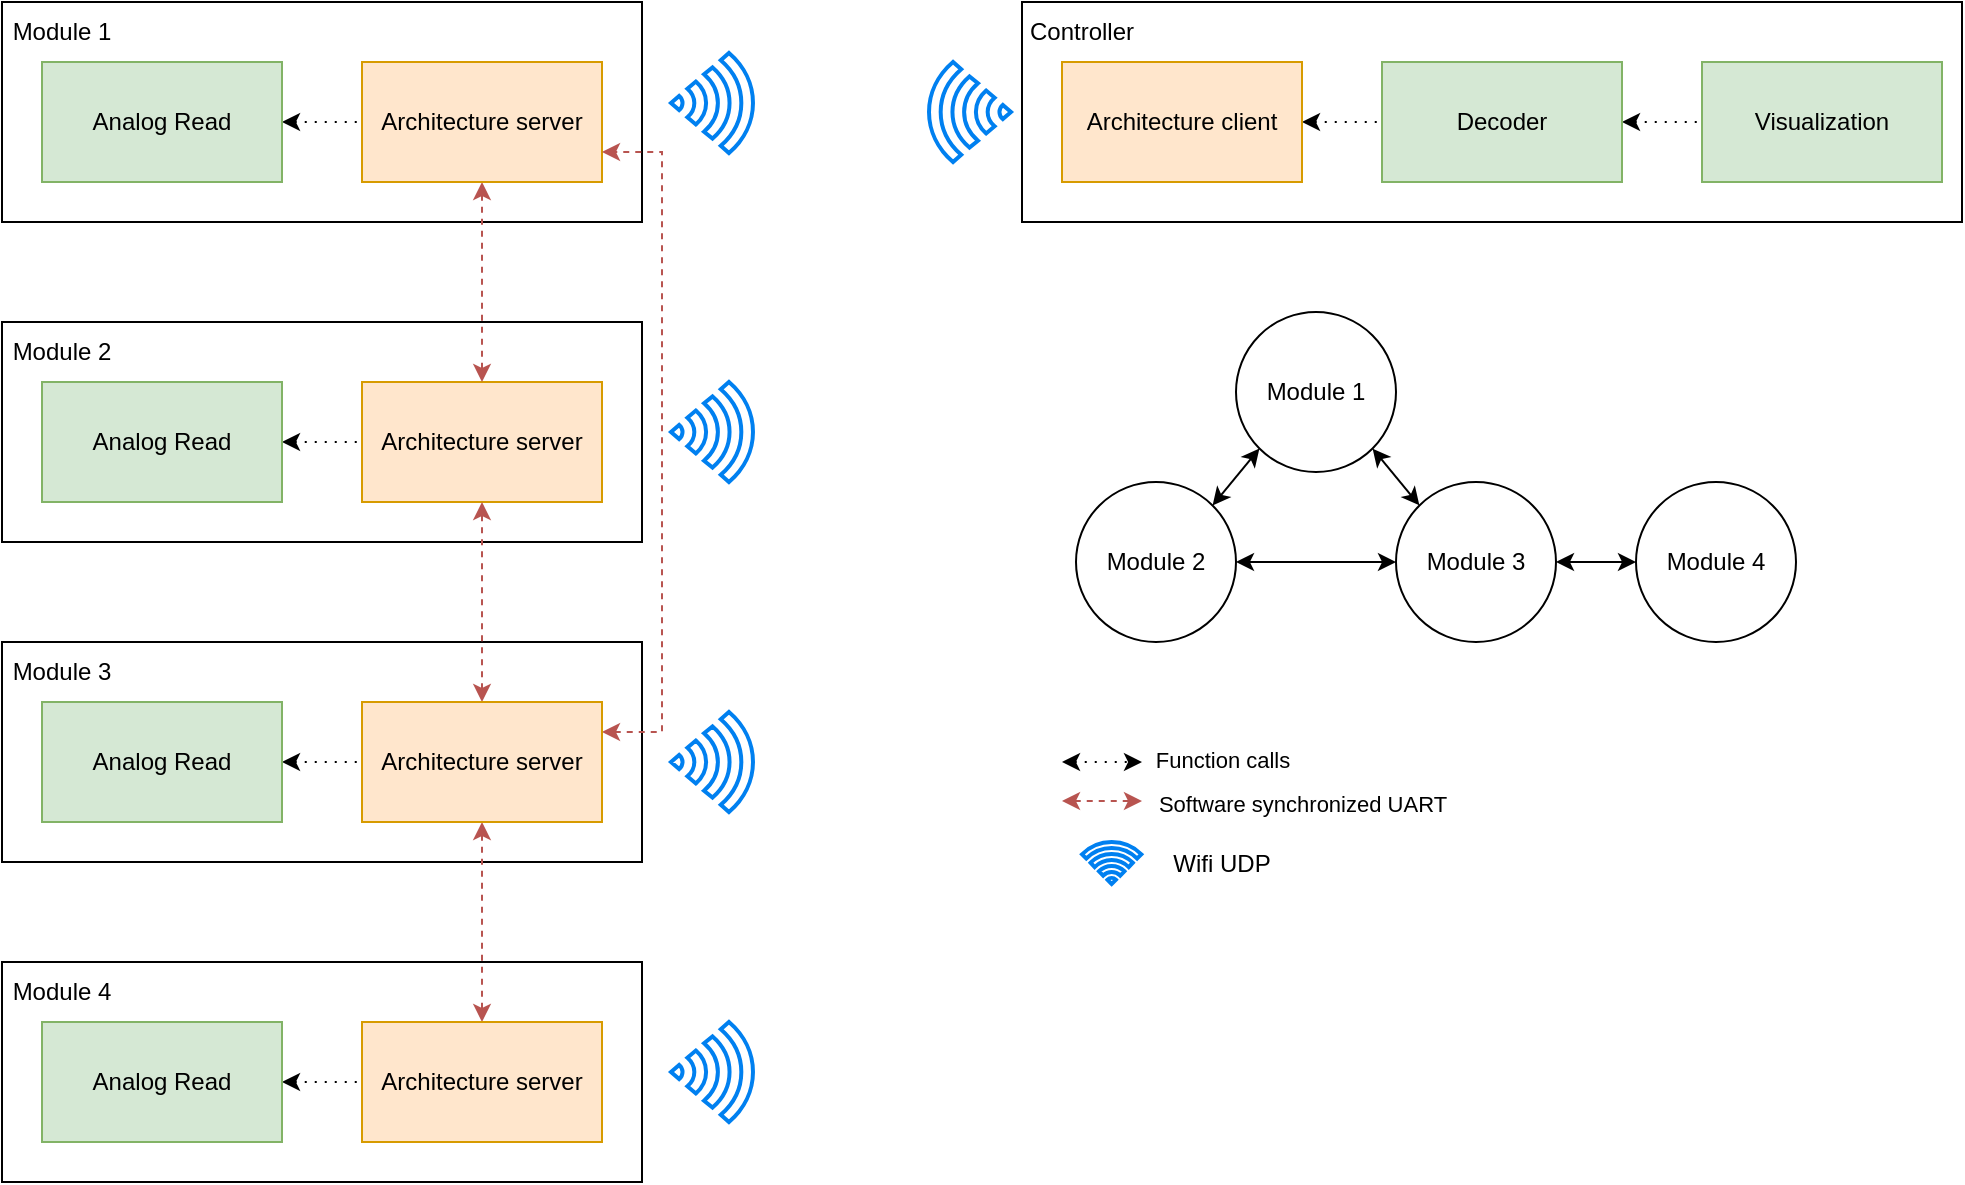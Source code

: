<mxfile version="24.4.6" type="device">
  <diagram name="Page-1" id="rHvtZpNLZ-HN1viXPjVV">
    <mxGraphModel dx="2213" dy="759" grid="1" gridSize="10" guides="1" tooltips="1" connect="1" arrows="1" fold="1" page="1" pageScale="1" pageWidth="827" pageHeight="1169" math="0" shadow="0">
      <root>
        <mxCell id="0" />
        <mxCell id="1" parent="0" />
        <mxCell id="vppo7oh-kta4-mtknmWl-41" value="" style="rounded=0;whiteSpace=wrap;html=1;" vertex="1" parent="1">
          <mxGeometry x="-70" y="560" width="320" height="110" as="geometry" />
        </mxCell>
        <mxCell id="vppo7oh-kta4-mtknmWl-28" value="" style="rounded=0;whiteSpace=wrap;html=1;" vertex="1" parent="1">
          <mxGeometry x="440" y="80" width="470" height="110" as="geometry" />
        </mxCell>
        <mxCell id="vppo7oh-kta4-mtknmWl-26" value="" style="rounded=0;whiteSpace=wrap;html=1;" vertex="1" parent="1">
          <mxGeometry x="-70" y="400" width="320" height="110" as="geometry" />
        </mxCell>
        <mxCell id="vppo7oh-kta4-mtknmWl-27" value="Module 3" style="text;html=1;align=center;verticalAlign=middle;whiteSpace=wrap;rounded=0;" vertex="1" parent="1">
          <mxGeometry x="-70" y="400" width="60" height="30" as="geometry" />
        </mxCell>
        <mxCell id="vppo7oh-kta4-mtknmWl-24" value="" style="rounded=0;whiteSpace=wrap;html=1;" vertex="1" parent="1">
          <mxGeometry x="-70" y="240" width="320" height="110" as="geometry" />
        </mxCell>
        <mxCell id="vppo7oh-kta4-mtknmWl-25" value="Module 2" style="text;html=1;align=center;verticalAlign=middle;whiteSpace=wrap;rounded=0;" vertex="1" parent="1">
          <mxGeometry x="-70" y="240" width="60" height="30" as="geometry" />
        </mxCell>
        <mxCell id="vppo7oh-kta4-mtknmWl-22" value="" style="rounded=0;whiteSpace=wrap;html=1;" vertex="1" parent="1">
          <mxGeometry x="-70" y="80" width="320" height="110" as="geometry" />
        </mxCell>
        <mxCell id="vppo7oh-kta4-mtknmWl-4" style="edgeStyle=orthogonalEdgeStyle;rounded=0;orthogonalLoop=1;jettySize=auto;html=1;startArrow=classic;startFill=1;dashed=1;dashPattern=1 4;endArrow=none;endFill=0;" edge="1" parent="1" source="vppo7oh-kta4-mtknmWl-1" target="vppo7oh-kta4-mtknmWl-2">
          <mxGeometry relative="1" as="geometry" />
        </mxCell>
        <mxCell id="vppo7oh-kta4-mtknmWl-1" value="Analog Read" style="rounded=0;whiteSpace=wrap;html=1;fillColor=#d5e8d4;strokeColor=#82b366;" vertex="1" parent="1">
          <mxGeometry x="-50" y="270" width="120" height="60" as="geometry" />
        </mxCell>
        <mxCell id="vppo7oh-kta4-mtknmWl-2" value="Architecture server" style="rounded=0;whiteSpace=wrap;html=1;fillColor=#ffe6cc;strokeColor=#d79b00;" vertex="1" parent="1">
          <mxGeometry x="110" y="270" width="120" height="60" as="geometry" />
        </mxCell>
        <mxCell id="vppo7oh-kta4-mtknmWl-10" style="edgeStyle=orthogonalEdgeStyle;rounded=0;orthogonalLoop=1;jettySize=auto;html=1;entryX=0;entryY=0.5;entryDx=0;entryDy=0;startArrow=classic;startFill=1;dashed=1;dashPattern=1 4;endArrow=none;endFill=0;" edge="1" parent="1" source="vppo7oh-kta4-mtknmWl-5" target="vppo7oh-kta4-mtknmWl-7">
          <mxGeometry relative="1" as="geometry" />
        </mxCell>
        <mxCell id="vppo7oh-kta4-mtknmWl-5" value="Architecture client" style="rounded=0;whiteSpace=wrap;html=1;fillColor=#ffe6cc;strokeColor=#d79b00;" vertex="1" parent="1">
          <mxGeometry x="460" y="110" width="120" height="60" as="geometry" />
        </mxCell>
        <mxCell id="vppo7oh-kta4-mtknmWl-61" style="edgeStyle=orthogonalEdgeStyle;rounded=0;orthogonalLoop=1;jettySize=auto;html=1;entryX=0;entryY=0.5;entryDx=0;entryDy=0;dashed=1;dashPattern=1 4;startArrow=classic;startFill=1;endArrow=none;endFill=0;" edge="1" parent="1" source="vppo7oh-kta4-mtknmWl-7" target="vppo7oh-kta4-mtknmWl-8">
          <mxGeometry relative="1" as="geometry" />
        </mxCell>
        <mxCell id="vppo7oh-kta4-mtknmWl-7" value="Decoder" style="rounded=0;whiteSpace=wrap;html=1;fillColor=#d5e8d4;strokeColor=#82b366;" vertex="1" parent="1">
          <mxGeometry x="620" y="110" width="120" height="60" as="geometry" />
        </mxCell>
        <mxCell id="vppo7oh-kta4-mtknmWl-8" value="Visualization" style="rounded=0;whiteSpace=wrap;html=1;fillColor=#d5e8d4;strokeColor=#82b366;" vertex="1" parent="1">
          <mxGeometry x="780" y="110" width="120" height="60" as="geometry" />
        </mxCell>
        <mxCell id="vppo7oh-kta4-mtknmWl-14" style="edgeStyle=orthogonalEdgeStyle;rounded=0;orthogonalLoop=1;jettySize=auto;html=1;startArrow=classic;startFill=1;dashed=1;dashPattern=1 4;endArrow=none;endFill=0;" edge="1" parent="1" source="vppo7oh-kta4-mtknmWl-15" target="vppo7oh-kta4-mtknmWl-16">
          <mxGeometry relative="1" as="geometry" />
        </mxCell>
        <mxCell id="vppo7oh-kta4-mtknmWl-15" value="Analog Read" style="rounded=0;whiteSpace=wrap;html=1;fillColor=#d5e8d4;strokeColor=#82b366;" vertex="1" parent="1">
          <mxGeometry x="-50" y="110" width="120" height="60" as="geometry" />
        </mxCell>
        <mxCell id="vppo7oh-kta4-mtknmWl-21" style="edgeStyle=orthogonalEdgeStyle;rounded=0;orthogonalLoop=1;jettySize=auto;html=1;entryX=0.5;entryY=0;entryDx=0;entryDy=0;startArrow=classic;startFill=1;fillColor=#f8cecc;strokeColor=#b85450;dashed=1;" edge="1" parent="1" source="vppo7oh-kta4-mtknmWl-16" target="vppo7oh-kta4-mtknmWl-2">
          <mxGeometry relative="1" as="geometry" />
        </mxCell>
        <mxCell id="vppo7oh-kta4-mtknmWl-16" value="Architecture server" style="rounded=0;whiteSpace=wrap;html=1;fillColor=#ffe6cc;strokeColor=#d79b00;" vertex="1" parent="1">
          <mxGeometry x="110" y="110" width="120" height="60" as="geometry" />
        </mxCell>
        <mxCell id="vppo7oh-kta4-mtknmWl-17" style="edgeStyle=orthogonalEdgeStyle;rounded=0;orthogonalLoop=1;jettySize=auto;html=1;startArrow=classic;startFill=1;dashed=1;dashPattern=1 4;endArrow=none;endFill=0;" edge="1" parent="1" source="vppo7oh-kta4-mtknmWl-18" target="vppo7oh-kta4-mtknmWl-19">
          <mxGeometry relative="1" as="geometry" />
        </mxCell>
        <mxCell id="vppo7oh-kta4-mtknmWl-18" value="Analog Read" style="rounded=0;whiteSpace=wrap;html=1;fillColor=#d5e8d4;strokeColor=#82b366;" vertex="1" parent="1">
          <mxGeometry x="-50" y="430" width="120" height="60" as="geometry" />
        </mxCell>
        <mxCell id="vppo7oh-kta4-mtknmWl-20" style="edgeStyle=orthogonalEdgeStyle;rounded=0;orthogonalLoop=1;jettySize=auto;html=1;entryX=0.5;entryY=1;entryDx=0;entryDy=0;startArrow=classic;startFill=1;fillColor=#f8cecc;strokeColor=#b85450;dashed=1;" edge="1" parent="1" source="vppo7oh-kta4-mtknmWl-19" target="vppo7oh-kta4-mtknmWl-2">
          <mxGeometry relative="1" as="geometry" />
        </mxCell>
        <mxCell id="vppo7oh-kta4-mtknmWl-40" style="edgeStyle=orthogonalEdgeStyle;rounded=0;orthogonalLoop=1;jettySize=auto;html=1;exitX=1;exitY=0.25;exitDx=0;exitDy=0;entryX=1;entryY=0.75;entryDx=0;entryDy=0;startArrow=classic;startFill=1;fillColor=#f8cecc;strokeColor=#b85450;dashed=1;" edge="1" parent="1" source="vppo7oh-kta4-mtknmWl-19" target="vppo7oh-kta4-mtknmWl-16">
          <mxGeometry relative="1" as="geometry">
            <Array as="points">
              <mxPoint x="260" y="445" />
              <mxPoint x="260" y="155" />
            </Array>
          </mxGeometry>
        </mxCell>
        <mxCell id="vppo7oh-kta4-mtknmWl-46" style="edgeStyle=orthogonalEdgeStyle;rounded=0;orthogonalLoop=1;jettySize=auto;html=1;entryX=0.5;entryY=0;entryDx=0;entryDy=0;startArrow=classic;startFill=1;fillColor=#f8cecc;strokeColor=#b85450;dashed=1;" edge="1" parent="1" source="vppo7oh-kta4-mtknmWl-19" target="vppo7oh-kta4-mtknmWl-45">
          <mxGeometry relative="1" as="geometry" />
        </mxCell>
        <mxCell id="vppo7oh-kta4-mtknmWl-19" value="Architecture server" style="rounded=0;whiteSpace=wrap;html=1;fillColor=#ffe6cc;strokeColor=#d79b00;" vertex="1" parent="1">
          <mxGeometry x="110" y="430" width="120" height="60" as="geometry" />
        </mxCell>
        <mxCell id="vppo7oh-kta4-mtknmWl-23" value="Module 1" style="text;html=1;align=center;verticalAlign=middle;whiteSpace=wrap;rounded=0;" vertex="1" parent="1">
          <mxGeometry x="-70" y="80" width="60" height="30" as="geometry" />
        </mxCell>
        <mxCell id="vppo7oh-kta4-mtknmWl-29" value="Controller" style="text;html=1;align=center;verticalAlign=middle;whiteSpace=wrap;rounded=0;" vertex="1" parent="1">
          <mxGeometry x="440" y="80" width="60" height="30" as="geometry" />
        </mxCell>
        <mxCell id="vppo7oh-kta4-mtknmWl-30" value="" style="endArrow=classic;startArrow=classic;html=1;rounded=0;dashed=1;dashPattern=1 4;" edge="1" parent="1">
          <mxGeometry width="50" height="50" relative="1" as="geometry">
            <mxPoint x="460" y="460" as="sourcePoint" />
            <mxPoint x="500" y="460" as="targetPoint" />
          </mxGeometry>
        </mxCell>
        <mxCell id="vppo7oh-kta4-mtknmWl-33" value="Function calls" style="edgeLabel;html=1;align=center;verticalAlign=middle;resizable=0;points=[];" vertex="1" connectable="0" parent="vppo7oh-kta4-mtknmWl-30">
          <mxGeometry x="0.15" y="1" relative="1" as="geometry">
            <mxPoint x="57" as="offset" />
          </mxGeometry>
        </mxCell>
        <mxCell id="vppo7oh-kta4-mtknmWl-31" value="" style="endArrow=classic;startArrow=classic;html=1;rounded=0;fillColor=#f8cecc;strokeColor=#b85450;dashed=1;" edge="1" parent="1">
          <mxGeometry width="50" height="50" relative="1" as="geometry">
            <mxPoint x="460" y="479.5" as="sourcePoint" />
            <mxPoint x="500" y="479.5" as="targetPoint" />
          </mxGeometry>
        </mxCell>
        <mxCell id="vppo7oh-kta4-mtknmWl-34" value="Software synchronized UART" style="edgeLabel;html=1;align=center;verticalAlign=middle;resizable=0;points=[];" vertex="1" connectable="0" parent="vppo7oh-kta4-mtknmWl-31">
          <mxGeometry x="0.15" relative="1" as="geometry">
            <mxPoint x="97" y="1" as="offset" />
          </mxGeometry>
        </mxCell>
        <mxCell id="vppo7oh-kta4-mtknmWl-42" value="Module 4" style="text;html=1;align=center;verticalAlign=middle;whiteSpace=wrap;rounded=0;" vertex="1" parent="1">
          <mxGeometry x="-70" y="560" width="60" height="30" as="geometry" />
        </mxCell>
        <mxCell id="vppo7oh-kta4-mtknmWl-43" style="edgeStyle=orthogonalEdgeStyle;rounded=0;orthogonalLoop=1;jettySize=auto;html=1;startArrow=classic;startFill=1;dashed=1;dashPattern=1 4;endArrow=none;endFill=0;" edge="1" parent="1" source="vppo7oh-kta4-mtknmWl-44" target="vppo7oh-kta4-mtknmWl-45">
          <mxGeometry relative="1" as="geometry" />
        </mxCell>
        <mxCell id="vppo7oh-kta4-mtknmWl-44" value="Analog Read" style="rounded=0;whiteSpace=wrap;html=1;fillColor=#d5e8d4;strokeColor=#82b366;" vertex="1" parent="1">
          <mxGeometry x="-50" y="590" width="120" height="60" as="geometry" />
        </mxCell>
        <mxCell id="vppo7oh-kta4-mtknmWl-45" value="Architecture server" style="rounded=0;whiteSpace=wrap;html=1;fillColor=#ffe6cc;strokeColor=#d79b00;" vertex="1" parent="1">
          <mxGeometry x="110" y="590" width="120" height="60" as="geometry" />
        </mxCell>
        <mxCell id="vppo7oh-kta4-mtknmWl-65" value="Module 1" style="ellipse;whiteSpace=wrap;html=1;aspect=fixed;" vertex="1" parent="1">
          <mxGeometry x="547" y="235" width="80" height="80" as="geometry" />
        </mxCell>
        <mxCell id="vppo7oh-kta4-mtknmWl-73" style="edgeStyle=orthogonalEdgeStyle;rounded=0;orthogonalLoop=1;jettySize=auto;html=1;entryX=0;entryY=0.5;entryDx=0;entryDy=0;startArrow=classic;startFill=1;" edge="1" parent="1" source="vppo7oh-kta4-mtknmWl-66" target="vppo7oh-kta4-mtknmWl-67">
          <mxGeometry relative="1" as="geometry" />
        </mxCell>
        <mxCell id="vppo7oh-kta4-mtknmWl-66" value="Module 2" style="ellipse;whiteSpace=wrap;html=1;aspect=fixed;" vertex="1" parent="1">
          <mxGeometry x="467" y="320" width="80" height="80" as="geometry" />
        </mxCell>
        <mxCell id="vppo7oh-kta4-mtknmWl-69" style="edgeStyle=orthogonalEdgeStyle;rounded=0;orthogonalLoop=1;jettySize=auto;html=1;entryX=0;entryY=0.5;entryDx=0;entryDy=0;startArrow=classic;startFill=1;" edge="1" parent="1" source="vppo7oh-kta4-mtknmWl-67" target="vppo7oh-kta4-mtknmWl-68">
          <mxGeometry relative="1" as="geometry" />
        </mxCell>
        <mxCell id="vppo7oh-kta4-mtknmWl-67" value="Module 3" style="ellipse;whiteSpace=wrap;html=1;aspect=fixed;" vertex="1" parent="1">
          <mxGeometry x="627" y="320" width="80" height="80" as="geometry" />
        </mxCell>
        <mxCell id="vppo7oh-kta4-mtknmWl-68" value="Module 4" style="ellipse;whiteSpace=wrap;html=1;aspect=fixed;" vertex="1" parent="1">
          <mxGeometry x="747" y="320" width="80" height="80" as="geometry" />
        </mxCell>
        <mxCell id="vppo7oh-kta4-mtknmWl-71" value="" style="endArrow=classic;startArrow=classic;html=1;rounded=0;entryX=0;entryY=0;entryDx=0;entryDy=0;exitX=1;exitY=1;exitDx=0;exitDy=0;" edge="1" parent="1" source="vppo7oh-kta4-mtknmWl-65" target="vppo7oh-kta4-mtknmWl-67">
          <mxGeometry width="50" height="50" relative="1" as="geometry">
            <mxPoint x="697" y="260" as="sourcePoint" />
            <mxPoint x="507" y="220" as="targetPoint" />
          </mxGeometry>
        </mxCell>
        <mxCell id="vppo7oh-kta4-mtknmWl-72" value="" style="endArrow=classic;startArrow=classic;html=1;rounded=0;entryX=0;entryY=1;entryDx=0;entryDy=0;exitX=1;exitY=0;exitDx=0;exitDy=0;" edge="1" parent="1" source="vppo7oh-kta4-mtknmWl-66" target="vppo7oh-kta4-mtknmWl-65">
          <mxGeometry width="50" height="50" relative="1" as="geometry">
            <mxPoint x="457" y="270" as="sourcePoint" />
            <mxPoint x="507" y="220" as="targetPoint" />
          </mxGeometry>
        </mxCell>
        <mxCell id="vppo7oh-kta4-mtknmWl-74" value="" style="html=1;verticalLabelPosition=bottom;align=center;labelBackgroundColor=#ffffff;verticalAlign=top;strokeWidth=2;strokeColor=#0080F0;shadow=0;dashed=0;shape=mxgraph.ios7.icons.wifi;pointerEvents=1" vertex="1" parent="1">
          <mxGeometry x="470" y="500" width="29.7" height="21" as="geometry" />
        </mxCell>
        <mxCell id="vppo7oh-kta4-mtknmWl-75" value="Wifi UDP" style="text;html=1;align=center;verticalAlign=middle;whiteSpace=wrap;rounded=0;" vertex="1" parent="1">
          <mxGeometry x="510" y="495.5" width="60" height="30" as="geometry" />
        </mxCell>
        <mxCell id="vppo7oh-kta4-mtknmWl-76" value="" style="html=1;verticalLabelPosition=bottom;align=center;labelBackgroundColor=#ffffff;verticalAlign=top;strokeWidth=2;strokeColor=#0080F0;shadow=0;dashed=0;shape=mxgraph.ios7.icons.wifi;pointerEvents=1;rotation=90;" vertex="1" parent="1">
          <mxGeometry x="260" y="110" width="50" height="41" as="geometry" />
        </mxCell>
        <mxCell id="vppo7oh-kta4-mtknmWl-77" value="" style="html=1;verticalLabelPosition=bottom;align=center;labelBackgroundColor=#ffffff;verticalAlign=top;strokeWidth=2;strokeColor=#0080F0;shadow=0;dashed=0;shape=mxgraph.ios7.icons.wifi;pointerEvents=1;rotation=90;" vertex="1" parent="1">
          <mxGeometry x="260" y="274.5" width="50" height="41" as="geometry" />
        </mxCell>
        <mxCell id="vppo7oh-kta4-mtknmWl-79" value="" style="html=1;verticalLabelPosition=bottom;align=center;labelBackgroundColor=#ffffff;verticalAlign=top;strokeWidth=2;strokeColor=#0080F0;shadow=0;dashed=0;shape=mxgraph.ios7.icons.wifi;pointerEvents=1;rotation=90;" vertex="1" parent="1">
          <mxGeometry x="260" y="439.5" width="50" height="41" as="geometry" />
        </mxCell>
        <mxCell id="vppo7oh-kta4-mtknmWl-80" value="" style="html=1;verticalLabelPosition=bottom;align=center;labelBackgroundColor=#ffffff;verticalAlign=top;strokeWidth=2;strokeColor=#0080F0;shadow=0;dashed=0;shape=mxgraph.ios7.icons.wifi;pointerEvents=1;rotation=90;" vertex="1" parent="1">
          <mxGeometry x="260" y="594.5" width="50" height="41" as="geometry" />
        </mxCell>
        <mxCell id="vppo7oh-kta4-mtknmWl-81" value="" style="html=1;verticalLabelPosition=bottom;align=center;labelBackgroundColor=#ffffff;verticalAlign=top;strokeWidth=2;strokeColor=#0080F0;shadow=0;dashed=0;shape=mxgraph.ios7.icons.wifi;pointerEvents=1;rotation=-90;" vertex="1" parent="1">
          <mxGeometry x="389" y="114.5" width="50" height="41" as="geometry" />
        </mxCell>
      </root>
    </mxGraphModel>
  </diagram>
</mxfile>
